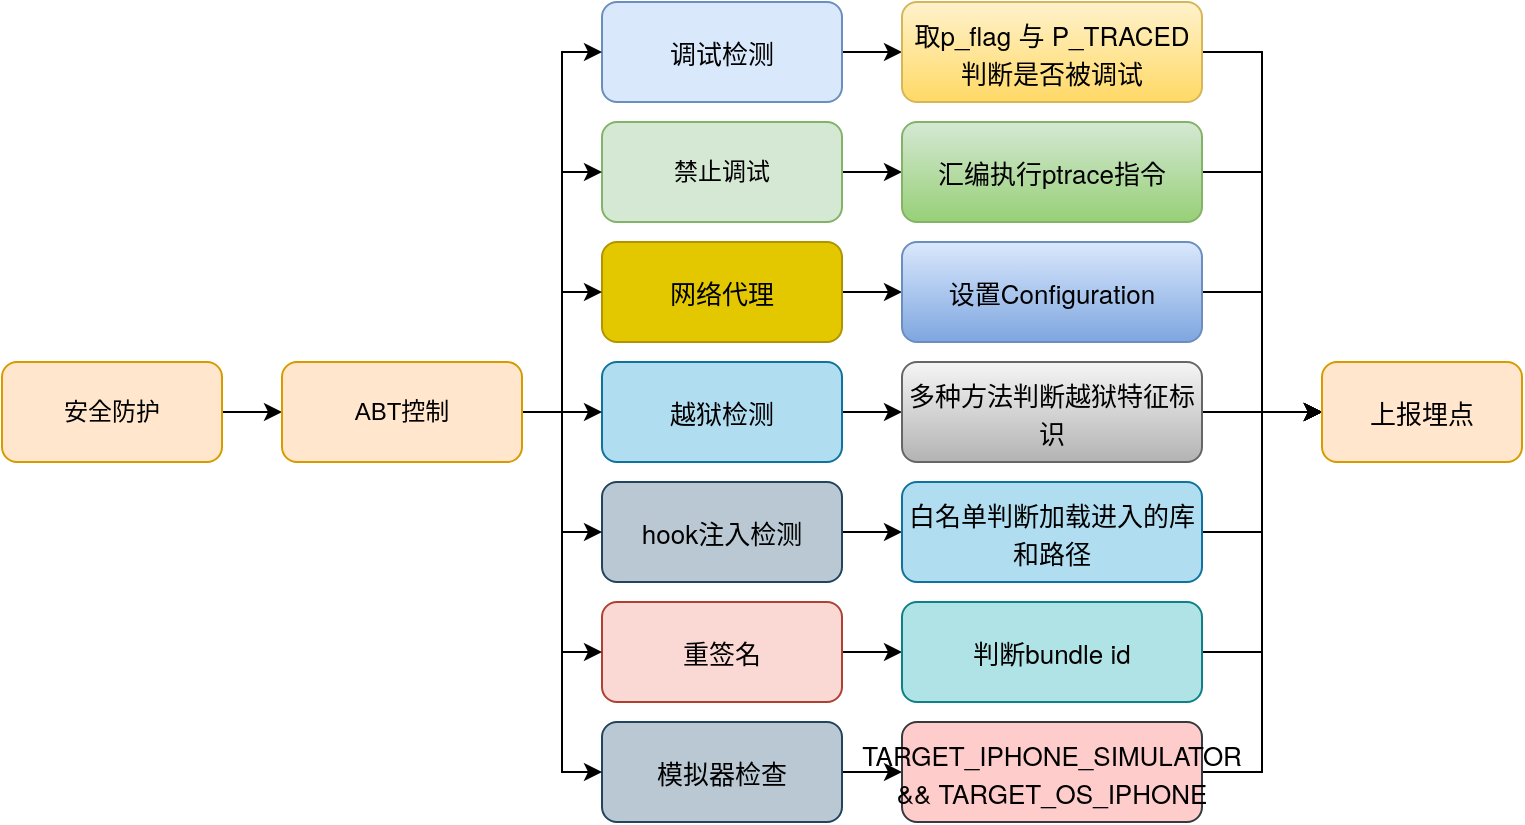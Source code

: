 <mxfile version="20.3.0" type="github">
  <diagram id="bBhWRNSEg77YoxhUYpXi" name="第 1 页">
    <mxGraphModel dx="627" dy="453" grid="1" gridSize="10" guides="1" tooltips="1" connect="1" arrows="1" fold="1" page="1" pageScale="1" pageWidth="827" pageHeight="1169" math="0" shadow="0">
      <root>
        <mxCell id="0" />
        <mxCell id="1" parent="0" />
        <mxCell id="05NC3V1e43gHkcWItsWe-11" style="edgeStyle=orthogonalEdgeStyle;rounded=0;orthogonalLoop=1;jettySize=auto;html=1;exitX=1;exitY=0.5;exitDx=0;exitDy=0;entryX=0;entryY=0.5;entryDx=0;entryDy=0;" edge="1" parent="1" source="05NC3V1e43gHkcWItsWe-1" target="05NC3V1e43gHkcWItsWe-9">
          <mxGeometry relative="1" as="geometry" />
        </mxCell>
        <mxCell id="05NC3V1e43gHkcWItsWe-1" value="安全防护" style="rounded=1;whiteSpace=wrap;html=1;fillColor=#ffe6cc;strokeColor=#d79b00;" vertex="1" parent="1">
          <mxGeometry x="30" y="210" width="110" height="50" as="geometry" />
        </mxCell>
        <mxCell id="05NC3V1e43gHkcWItsWe-27" style="edgeStyle=orthogonalEdgeStyle;rounded=0;orthogonalLoop=1;jettySize=auto;html=1;exitX=1;exitY=0.5;exitDx=0;exitDy=0;" edge="1" parent="1" source="05NC3V1e43gHkcWItsWe-2" target="05NC3V1e43gHkcWItsWe-21">
          <mxGeometry relative="1" as="geometry" />
        </mxCell>
        <mxCell id="05NC3V1e43gHkcWItsWe-2" value="&lt;p style=&quot;margin: 0px; font-stretch: normal; font-size: 13px; line-height: normal; font-family: &amp;quot;PingFang SC&amp;quot;;&quot;&gt;调试检测&lt;/p&gt;" style="rounded=1;whiteSpace=wrap;html=1;fillColor=#dae8fc;strokeColor=#6c8ebf;" vertex="1" parent="1">
          <mxGeometry x="330" y="30" width="120" height="50" as="geometry" />
        </mxCell>
        <mxCell id="05NC3V1e43gHkcWItsWe-28" style="edgeStyle=orthogonalEdgeStyle;rounded=0;orthogonalLoop=1;jettySize=auto;html=1;exitX=1;exitY=0.5;exitDx=0;exitDy=0;entryX=0;entryY=0.5;entryDx=0;entryDy=0;" edge="1" parent="1" source="05NC3V1e43gHkcWItsWe-3" target="05NC3V1e43gHkcWItsWe-22">
          <mxGeometry relative="1" as="geometry" />
        </mxCell>
        <mxCell id="05NC3V1e43gHkcWItsWe-3" value="禁止调试" style="rounded=1;whiteSpace=wrap;html=1;fillColor=#d5e8d4;strokeColor=#82b366;" vertex="1" parent="1">
          <mxGeometry x="330" y="90" width="120" height="50" as="geometry" />
        </mxCell>
        <mxCell id="05NC3V1e43gHkcWItsWe-30" style="edgeStyle=orthogonalEdgeStyle;rounded=0;orthogonalLoop=1;jettySize=auto;html=1;exitX=1;exitY=0.5;exitDx=0;exitDy=0;entryX=0;entryY=0.5;entryDx=0;entryDy=0;" edge="1" parent="1" source="05NC3V1e43gHkcWItsWe-4" target="05NC3V1e43gHkcWItsWe-23">
          <mxGeometry relative="1" as="geometry" />
        </mxCell>
        <mxCell id="05NC3V1e43gHkcWItsWe-4" value="&lt;p style=&quot;margin: 0px; font-stretch: normal; font-size: 13px; line-height: normal; font-family: &amp;quot;PingFang SC&amp;quot;;&quot;&gt;网络代理&lt;/p&gt;" style="rounded=1;whiteSpace=wrap;html=1;fillColor=#e3c800;fontColor=#000000;strokeColor=#B09500;" vertex="1" parent="1">
          <mxGeometry x="330" y="150" width="120" height="50" as="geometry" />
        </mxCell>
        <mxCell id="05NC3V1e43gHkcWItsWe-20" style="edgeStyle=orthogonalEdgeStyle;rounded=0;orthogonalLoop=1;jettySize=auto;html=1;exitX=1;exitY=0.5;exitDx=0;exitDy=0;" edge="1" parent="1" source="05NC3V1e43gHkcWItsWe-5" target="05NC3V1e43gHkcWItsWe-10">
          <mxGeometry relative="1" as="geometry" />
        </mxCell>
        <mxCell id="05NC3V1e43gHkcWItsWe-5" value="&lt;p style=&quot;margin: 0px; font-stretch: normal; font-size: 13px; line-height: normal; font-family: &amp;quot;PingFang SC&amp;quot;;&quot;&gt;越狱检测&lt;/p&gt;" style="rounded=1;whiteSpace=wrap;html=1;fillColor=#b1ddf0;strokeColor=#10739e;" vertex="1" parent="1">
          <mxGeometry x="330" y="210" width="120" height="50" as="geometry" />
        </mxCell>
        <mxCell id="05NC3V1e43gHkcWItsWe-31" style="edgeStyle=orthogonalEdgeStyle;rounded=0;orthogonalLoop=1;jettySize=auto;html=1;exitX=1;exitY=0.5;exitDx=0;exitDy=0;" edge="1" parent="1" source="05NC3V1e43gHkcWItsWe-6" target="05NC3V1e43gHkcWItsWe-24">
          <mxGeometry relative="1" as="geometry" />
        </mxCell>
        <mxCell id="05NC3V1e43gHkcWItsWe-6" value="&lt;p style=&quot;margin: 0px; font-stretch: normal; font-size: 13px; line-height: normal; font-family: &amp;quot;Helvetica Neue&amp;quot;;&quot;&gt;hook&lt;span style=&quot;font-stretch: normal; line-height: normal; font-family: &amp;quot;PingFang SC&amp;quot;;&quot;&gt;注入检测&lt;/span&gt;&lt;/p&gt;" style="rounded=1;whiteSpace=wrap;html=1;fillColor=#bac8d3;strokeColor=#23445d;" vertex="1" parent="1">
          <mxGeometry x="330" y="270" width="120" height="50" as="geometry" />
        </mxCell>
        <mxCell id="05NC3V1e43gHkcWItsWe-32" style="edgeStyle=orthogonalEdgeStyle;rounded=0;orthogonalLoop=1;jettySize=auto;html=1;exitX=1;exitY=0.5;exitDx=0;exitDy=0;entryX=0;entryY=0.5;entryDx=0;entryDy=0;" edge="1" parent="1" source="05NC3V1e43gHkcWItsWe-7" target="05NC3V1e43gHkcWItsWe-25">
          <mxGeometry relative="1" as="geometry" />
        </mxCell>
        <mxCell id="05NC3V1e43gHkcWItsWe-7" value="&lt;p style=&quot;margin: 0px; font-stretch: normal; font-size: 13px; line-height: normal; font-family: &amp;quot;PingFang SC&amp;quot;;&quot;&gt;重签名&lt;/p&gt;" style="rounded=1;whiteSpace=wrap;html=1;fillColor=#fad9d5;strokeColor=#ae4132;" vertex="1" parent="1">
          <mxGeometry x="330" y="330" width="120" height="50" as="geometry" />
        </mxCell>
        <mxCell id="05NC3V1e43gHkcWItsWe-33" style="edgeStyle=orthogonalEdgeStyle;rounded=0;orthogonalLoop=1;jettySize=auto;html=1;exitX=1;exitY=0.5;exitDx=0;exitDy=0;entryX=0;entryY=0.5;entryDx=0;entryDy=0;" edge="1" parent="1" source="05NC3V1e43gHkcWItsWe-8" target="05NC3V1e43gHkcWItsWe-26">
          <mxGeometry relative="1" as="geometry" />
        </mxCell>
        <mxCell id="05NC3V1e43gHkcWItsWe-8" value="&lt;p style=&quot;margin: 0px; font-stretch: normal; font-size: 13px; line-height: normal; font-family: &amp;quot;PingFang SC&amp;quot;;&quot;&gt;模拟器检查&lt;/p&gt;" style="rounded=1;whiteSpace=wrap;html=1;fillColor=#bac8d3;strokeColor=#23445d;" vertex="1" parent="1">
          <mxGeometry x="330" y="390" width="120" height="50" as="geometry" />
        </mxCell>
        <mxCell id="05NC3V1e43gHkcWItsWe-13" style="edgeStyle=orthogonalEdgeStyle;rounded=0;orthogonalLoop=1;jettySize=auto;html=1;exitX=1;exitY=0.5;exitDx=0;exitDy=0;entryX=0;entryY=0.5;entryDx=0;entryDy=0;" edge="1" parent="1" source="05NC3V1e43gHkcWItsWe-9" target="05NC3V1e43gHkcWItsWe-5">
          <mxGeometry relative="1" as="geometry" />
        </mxCell>
        <mxCell id="05NC3V1e43gHkcWItsWe-14" style="edgeStyle=orthogonalEdgeStyle;rounded=0;orthogonalLoop=1;jettySize=auto;html=1;exitX=1;exitY=0.5;exitDx=0;exitDy=0;entryX=0;entryY=0.5;entryDx=0;entryDy=0;" edge="1" parent="1" source="05NC3V1e43gHkcWItsWe-9" target="05NC3V1e43gHkcWItsWe-2">
          <mxGeometry relative="1" as="geometry">
            <mxPoint x="290" y="90" as="targetPoint" />
          </mxGeometry>
        </mxCell>
        <mxCell id="05NC3V1e43gHkcWItsWe-15" style="edgeStyle=orthogonalEdgeStyle;rounded=0;orthogonalLoop=1;jettySize=auto;html=1;exitX=1;exitY=0.5;exitDx=0;exitDy=0;entryX=0;entryY=0.5;entryDx=0;entryDy=0;" edge="1" parent="1" source="05NC3V1e43gHkcWItsWe-9" target="05NC3V1e43gHkcWItsWe-3">
          <mxGeometry relative="1" as="geometry" />
        </mxCell>
        <mxCell id="05NC3V1e43gHkcWItsWe-16" style="edgeStyle=orthogonalEdgeStyle;rounded=0;orthogonalLoop=1;jettySize=auto;html=1;exitX=1;exitY=0.5;exitDx=0;exitDy=0;entryX=0;entryY=0.5;entryDx=0;entryDy=0;" edge="1" parent="1" source="05NC3V1e43gHkcWItsWe-9" target="05NC3V1e43gHkcWItsWe-4">
          <mxGeometry relative="1" as="geometry" />
        </mxCell>
        <mxCell id="05NC3V1e43gHkcWItsWe-17" style="edgeStyle=orthogonalEdgeStyle;rounded=0;orthogonalLoop=1;jettySize=auto;html=1;exitX=1;exitY=0.5;exitDx=0;exitDy=0;entryX=0;entryY=0.5;entryDx=0;entryDy=0;" edge="1" parent="1" source="05NC3V1e43gHkcWItsWe-9" target="05NC3V1e43gHkcWItsWe-8">
          <mxGeometry relative="1" as="geometry">
            <Array as="points">
              <mxPoint x="310" y="235" />
              <mxPoint x="310" y="415" />
            </Array>
          </mxGeometry>
        </mxCell>
        <mxCell id="05NC3V1e43gHkcWItsWe-18" style="edgeStyle=orthogonalEdgeStyle;rounded=0;orthogonalLoop=1;jettySize=auto;html=1;exitX=1;exitY=0.5;exitDx=0;exitDy=0;entryX=0;entryY=0.5;entryDx=0;entryDy=0;" edge="1" parent="1" source="05NC3V1e43gHkcWItsWe-9" target="05NC3V1e43gHkcWItsWe-6">
          <mxGeometry relative="1" as="geometry" />
        </mxCell>
        <mxCell id="05NC3V1e43gHkcWItsWe-19" style="edgeStyle=orthogonalEdgeStyle;rounded=0;orthogonalLoop=1;jettySize=auto;html=1;exitX=1;exitY=0.5;exitDx=0;exitDy=0;entryX=0;entryY=0.5;entryDx=0;entryDy=0;" edge="1" parent="1" source="05NC3V1e43gHkcWItsWe-9" target="05NC3V1e43gHkcWItsWe-7">
          <mxGeometry relative="1" as="geometry" />
        </mxCell>
        <mxCell id="05NC3V1e43gHkcWItsWe-9" value="ABT控制" style="rounded=1;whiteSpace=wrap;html=1;fillColor=#ffe6cc;strokeColor=#d79b00;" vertex="1" parent="1">
          <mxGeometry x="170" y="210" width="120" height="50" as="geometry" />
        </mxCell>
        <mxCell id="05NC3V1e43gHkcWItsWe-40" style="edgeStyle=orthogonalEdgeStyle;rounded=0;orthogonalLoop=1;jettySize=auto;html=1;exitX=1;exitY=0.5;exitDx=0;exitDy=0;entryX=0;entryY=0.5;entryDx=0;entryDy=0;" edge="1" parent="1" source="05NC3V1e43gHkcWItsWe-10" target="05NC3V1e43gHkcWItsWe-34">
          <mxGeometry relative="1" as="geometry" />
        </mxCell>
        <mxCell id="05NC3V1e43gHkcWItsWe-10" value="&lt;p style=&quot;margin: 0px; font-stretch: normal; font-size: 13px; line-height: normal; font-family: &amp;quot;PingFang SC&amp;quot;;&quot;&gt;多种方法判断越狱特征标识&lt;/p&gt;" style="rounded=1;whiteSpace=wrap;html=1;fillColor=#f5f5f5;gradientColor=#b3b3b3;strokeColor=#666666;" vertex="1" parent="1">
          <mxGeometry x="480" y="210" width="150" height="50" as="geometry" />
        </mxCell>
        <mxCell id="05NC3V1e43gHkcWItsWe-35" style="edgeStyle=orthogonalEdgeStyle;rounded=0;orthogonalLoop=1;jettySize=auto;html=1;exitX=1;exitY=0.5;exitDx=0;exitDy=0;entryX=0;entryY=0.5;entryDx=0;entryDy=0;" edge="1" parent="1" source="05NC3V1e43gHkcWItsWe-21" target="05NC3V1e43gHkcWItsWe-34">
          <mxGeometry relative="1" as="geometry" />
        </mxCell>
        <mxCell id="05NC3V1e43gHkcWItsWe-21" value="&lt;p style=&quot;margin: 0px; font-stretch: normal; font-size: 13px; line-height: normal; font-family: &amp;quot;Helvetica Neue&amp;quot;;&quot;&gt;&lt;span style=&quot;font-stretch: normal; line-height: normal; font-family: &amp;quot;PingFang SC&amp;quot;;&quot;&gt;取&lt;/span&gt;p_flag &lt;span style=&quot;font-stretch: normal; line-height: normal; font-family: &amp;quot;PingFang SC&amp;quot;;&quot;&gt;与&lt;/span&gt; P_TRACED&lt;span style=&quot;font-stretch: normal; line-height: normal; font-family: &amp;quot;PingFang SC&amp;quot;;&quot;&gt;判断是否被调试&lt;/span&gt;&lt;/p&gt;" style="rounded=1;whiteSpace=wrap;html=1;fillColor=#fff2cc;gradientColor=#ffd966;strokeColor=#d6b656;" vertex="1" parent="1">
          <mxGeometry x="480" y="30" width="150" height="50" as="geometry" />
        </mxCell>
        <mxCell id="05NC3V1e43gHkcWItsWe-44" style="edgeStyle=orthogonalEdgeStyle;rounded=0;orthogonalLoop=1;jettySize=auto;html=1;exitX=1;exitY=0.5;exitDx=0;exitDy=0;entryX=0;entryY=0.5;entryDx=0;entryDy=0;" edge="1" parent="1" source="05NC3V1e43gHkcWItsWe-22" target="05NC3V1e43gHkcWItsWe-34">
          <mxGeometry relative="1" as="geometry" />
        </mxCell>
        <mxCell id="05NC3V1e43gHkcWItsWe-22" value="&lt;p style=&quot;margin: 0px; font-stretch: normal; font-size: 13px; line-height: normal; font-family: &amp;quot;Helvetica Neue&amp;quot;;&quot;&gt;&lt;span style=&quot;font-stretch: normal; line-height: normal; font-family: &amp;quot;PingFang SC&amp;quot;;&quot;&gt;汇编执行&lt;/span&gt;ptrace&lt;span style=&quot;font-stretch: normal; line-height: normal; font-family: &amp;quot;PingFang SC&amp;quot;;&quot;&gt;指令&lt;/span&gt;&lt;/p&gt;" style="rounded=1;whiteSpace=wrap;html=1;fillColor=#d5e8d4;gradientColor=#97d077;strokeColor=#82b366;" vertex="1" parent="1">
          <mxGeometry x="480" y="90" width="150" height="50" as="geometry" />
        </mxCell>
        <mxCell id="05NC3V1e43gHkcWItsWe-45" style="edgeStyle=orthogonalEdgeStyle;rounded=0;orthogonalLoop=1;jettySize=auto;html=1;exitX=1;exitY=0.5;exitDx=0;exitDy=0;entryX=0;entryY=0.5;entryDx=0;entryDy=0;" edge="1" parent="1" source="05NC3V1e43gHkcWItsWe-23" target="05NC3V1e43gHkcWItsWe-34">
          <mxGeometry relative="1" as="geometry" />
        </mxCell>
        <mxCell id="05NC3V1e43gHkcWItsWe-23" value="&lt;p style=&quot;margin: 0px; font-stretch: normal; font-size: 13px; line-height: normal; font-family: &amp;quot;Helvetica Neue&amp;quot;;&quot;&gt;&lt;span style=&quot;font-stretch: normal; line-height: normal; font-family: &amp;quot;PingFang SC&amp;quot;;&quot;&gt;设置&lt;/span&gt;Configuration&lt;/p&gt;" style="rounded=1;whiteSpace=wrap;html=1;fillColor=#dae8fc;gradientColor=#7ea6e0;strokeColor=#6c8ebf;" vertex="1" parent="1">
          <mxGeometry x="480" y="150" width="150" height="50" as="geometry" />
        </mxCell>
        <mxCell id="05NC3V1e43gHkcWItsWe-41" style="edgeStyle=orthogonalEdgeStyle;rounded=0;orthogonalLoop=1;jettySize=auto;html=1;exitX=1;exitY=0.5;exitDx=0;exitDy=0;entryX=0;entryY=0.5;entryDx=0;entryDy=0;" edge="1" parent="1" source="05NC3V1e43gHkcWItsWe-24" target="05NC3V1e43gHkcWItsWe-34">
          <mxGeometry relative="1" as="geometry" />
        </mxCell>
        <mxCell id="05NC3V1e43gHkcWItsWe-24" value="&lt;p style=&quot;margin: 0px; font-stretch: normal; font-size: 13px; line-height: normal; font-family: &amp;quot;Helvetica Neue&amp;quot;;&quot;&gt;&lt;span style=&quot;font-stretch: normal; line-height: normal; font-family: &amp;quot;PingFang SC&amp;quot;;&quot;&gt;白名单判断加载进入的库和路径&lt;/span&gt;&lt;/p&gt;" style="rounded=1;whiteSpace=wrap;html=1;fillColor=#b1ddf0;strokeColor=#10739e;" vertex="1" parent="1">
          <mxGeometry x="480" y="270" width="150" height="50" as="geometry" />
        </mxCell>
        <mxCell id="05NC3V1e43gHkcWItsWe-46" style="edgeStyle=orthogonalEdgeStyle;rounded=0;orthogonalLoop=1;jettySize=auto;html=1;exitX=1;exitY=0.5;exitDx=0;exitDy=0;entryX=0;entryY=0.5;entryDx=0;entryDy=0;" edge="1" parent="1" source="05NC3V1e43gHkcWItsWe-25" target="05NC3V1e43gHkcWItsWe-34">
          <mxGeometry relative="1" as="geometry" />
        </mxCell>
        <mxCell id="05NC3V1e43gHkcWItsWe-25" value="&lt;p style=&quot;margin: 0px; font-stretch: normal; font-size: 13px; line-height: normal; font-family: &amp;quot;Helvetica Neue&amp;quot;;&quot;&gt;&lt;span style=&quot;font-stretch: normal; line-height: normal; font-family: &amp;quot;PingFang SC&amp;quot;;&quot;&gt;判断&lt;/span&gt;bundle id&lt;/p&gt;" style="rounded=1;whiteSpace=wrap;html=1;fillColor=#b0e3e6;strokeColor=#0e8088;" vertex="1" parent="1">
          <mxGeometry x="480" y="330" width="150" height="50" as="geometry" />
        </mxCell>
        <mxCell id="05NC3V1e43gHkcWItsWe-48" style="edgeStyle=orthogonalEdgeStyle;rounded=0;orthogonalLoop=1;jettySize=auto;html=1;exitX=1;exitY=0.5;exitDx=0;exitDy=0;entryX=0;entryY=0.5;entryDx=0;entryDy=0;" edge="1" parent="1" source="05NC3V1e43gHkcWItsWe-26" target="05NC3V1e43gHkcWItsWe-34">
          <mxGeometry relative="1" as="geometry" />
        </mxCell>
        <mxCell id="05NC3V1e43gHkcWItsWe-26" value="&lt;p style=&quot;margin: 0px; font-stretch: normal; font-size: 13px; line-height: normal; font-family: &amp;quot;Helvetica Neue&amp;quot;;&quot;&gt;TARGET_IPHONE_SIMULATOR &amp;amp;&amp;amp; TARGET_OS_IPHONE&lt;/p&gt;" style="rounded=1;whiteSpace=wrap;html=1;fillColor=#ffcccc;strokeColor=#36393d;" vertex="1" parent="1">
          <mxGeometry x="480" y="390" width="150" height="50" as="geometry" />
        </mxCell>
        <mxCell id="05NC3V1e43gHkcWItsWe-34" value="&lt;p style=&quot;margin: 0px; font-stretch: normal; font-size: 13px; line-height: normal; font-family: &amp;quot;PingFang SC&amp;quot;;&quot;&gt;上报埋点&lt;/p&gt;" style="rounded=1;whiteSpace=wrap;html=1;fillColor=#ffe6cc;strokeColor=#d79b00;" vertex="1" parent="1">
          <mxGeometry x="690" y="210" width="100" height="50" as="geometry" />
        </mxCell>
      </root>
    </mxGraphModel>
  </diagram>
</mxfile>
